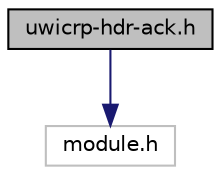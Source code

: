 digraph "uwicrp-hdr-ack.h"
{
 // LATEX_PDF_SIZE
  edge [fontname="Helvetica",fontsize="10",labelfontname="Helvetica",labelfontsize="10"];
  node [fontname="Helvetica",fontsize="10",shape=record];
  Node1 [label="uwicrp-hdr-ack.h",height=0.2,width=0.4,color="black", fillcolor="grey75", style="filled", fontcolor="black",tooltip="Provides the Ack Messages header description."];
  Node1 -> Node2 [color="midnightblue",fontsize="10",style="solid",fontname="Helvetica"];
  Node2 [label="module.h",height=0.2,width=0.4,color="grey75", fillcolor="white", style="filled",tooltip=" "];
}
